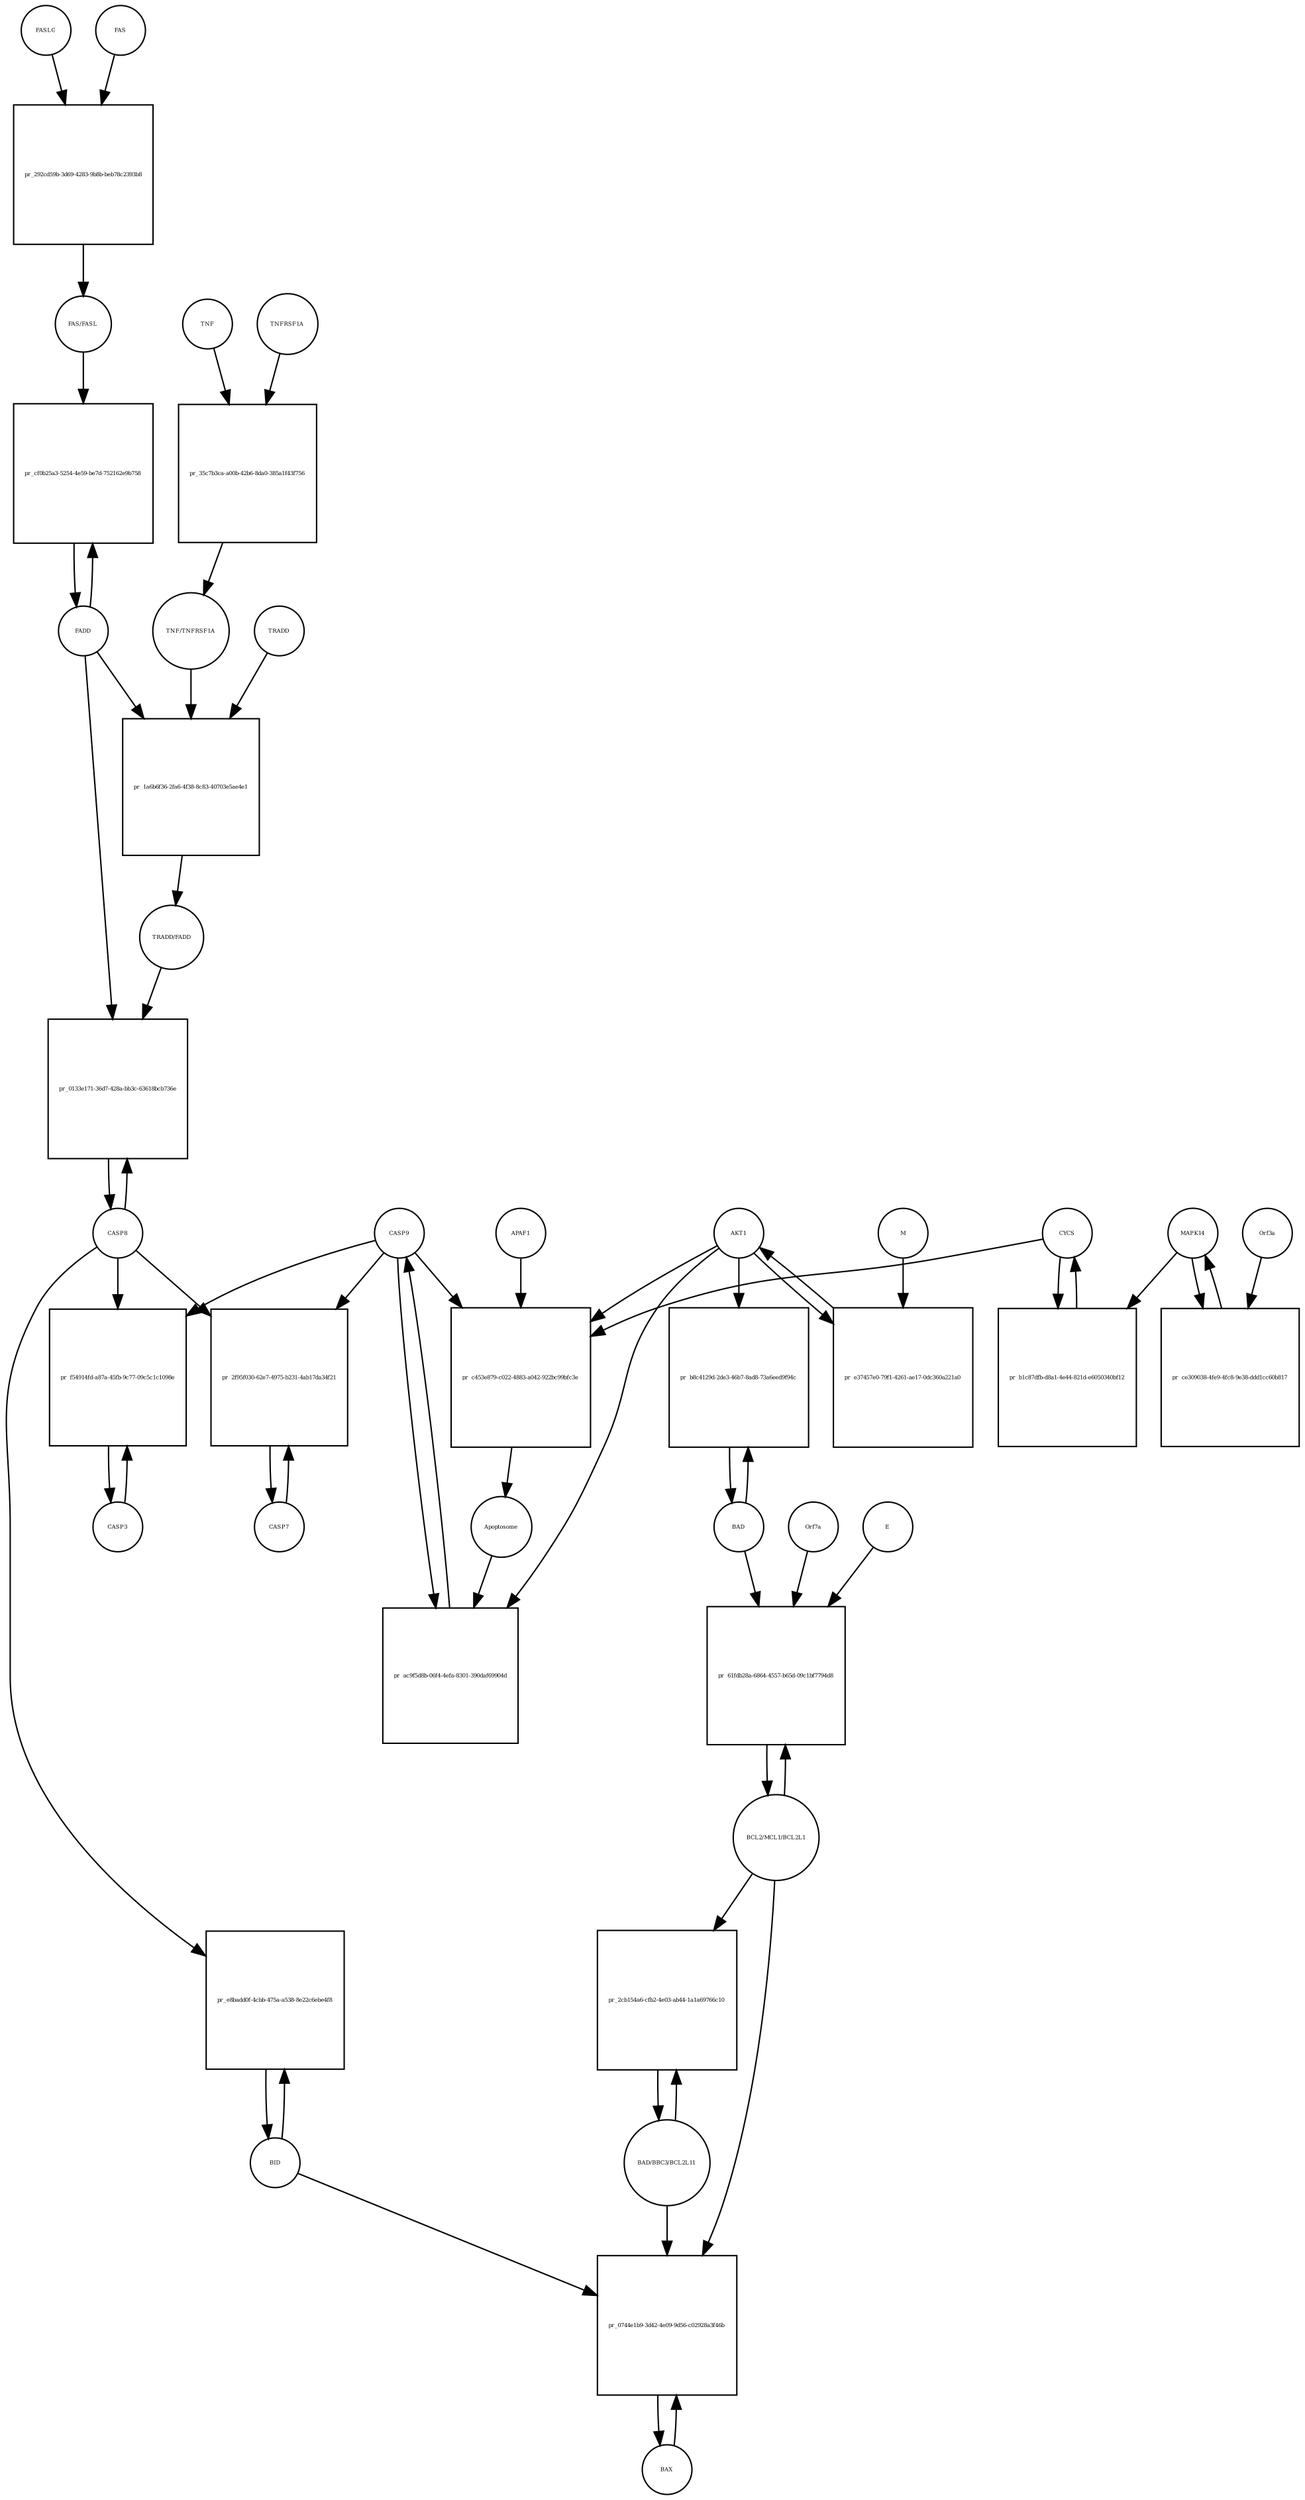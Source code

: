 strict digraph  {
FASLG [annotation="", bipartite=0, cls=macromolecule, fontsize=4, label=FASLG, shape=circle];
"pr_292cd59b-3d69-4283-9b8b-beb78c2393b8" [annotation="", bipartite=1, cls=process, fontsize=4, label="pr_292cd59b-3d69-4283-9b8b-beb78c2393b8", shape=square];
FAS [annotation="", bipartite=0, cls=macromolecule, fontsize=4, label=FAS, shape=circle];
"FAS/FASL" [annotation="", bipartite=0, cls=complex, fontsize=4, label="FAS/FASL", shape=circle];
FADD [annotation="", bipartite=0, cls=macromolecule, fontsize=4, label=FADD, shape=circle];
"pr_cf0b25a3-5254-4e59-be7d-752162e9b758" [annotation="", bipartite=1, cls=process, fontsize=4, label="pr_cf0b25a3-5254-4e59-be7d-752162e9b758", shape=square];
CASP8 [annotation="", bipartite=0, cls=macromolecule, fontsize=4, label=CASP8, shape=circle];
"pr_0133e171-36d7-428a-bb3c-63618bcb736e" [annotation="", bipartite=1, cls=process, fontsize=4, label="pr_0133e171-36d7-428a-bb3c-63618bcb736e", shape=square];
"TRADD/FADD" [annotation="", bipartite=0, cls=complex, fontsize=4, label="TRADD/FADD", shape=circle];
CASP3 [annotation="", bipartite=0, cls=macromolecule, fontsize=4, label=CASP3, shape=circle];
"pr_f54914fd-a87a-45fb-9c77-09c5c1c1098e" [annotation="", bipartite=1, cls=process, fontsize=4, label="pr_f54914fd-a87a-45fb-9c77-09c5c1c1098e", shape=square];
CASP9 [annotation="", bipartite=0, cls=macromolecule, fontsize=4, label=CASP9, shape=circle];
"pr_ac9f5d8b-06f4-4efa-8301-390daf69904d" [annotation="", bipartite=1, cls=process, fontsize=4, label="pr_ac9f5d8b-06f4-4efa-8301-390daf69904d", shape=square];
Apoptosome [annotation="", bipartite=0, cls=complex, fontsize=4, label=Apoptosome, shape=circle];
AKT1 [annotation="", bipartite=0, cls=macromolecule, fontsize=4, label=AKT1, shape=circle];
BID [annotation="", bipartite=0, cls=macromolecule, fontsize=4, label=BID, shape=circle];
"pr_e8badd0f-4cbb-475a-a538-8e22c6ebe4f8" [annotation="", bipartite=1, cls=process, fontsize=4, label="pr_e8badd0f-4cbb-475a-a538-8e22c6ebe4f8", shape=square];
BAX [annotation="", bipartite=0, cls=macromolecule, fontsize=4, label=BAX, shape=circle];
"pr_0744e1b9-3d42-4e09-9d56-c02928a3f46b" [annotation="", bipartite=1, cls=process, fontsize=4, label="pr_0744e1b9-3d42-4e09-9d56-c02928a3f46b", shape=square];
"BAD/BBC3/BCL2L11" [annotation="", bipartite=0, cls=complex, fontsize=4, label="BAD/BBC3/BCL2L11", shape=circle];
"BCL2/MCL1/BCL2L1" [annotation="", bipartite=0, cls=complex, fontsize=4, label="BCL2/MCL1/BCL2L1", shape=circle];
CYCS [annotation="", bipartite=0, cls=macromolecule, fontsize=4, label=CYCS, shape=circle];
"pr_b1c87dfb-d8a1-4e44-821d-e6050340bf12" [annotation="", bipartite=1, cls=process, fontsize=4, label="pr_b1c87dfb-d8a1-4e44-821d-e6050340bf12", shape=square];
MAPK14 [annotation="", bipartite=0, cls=macromolecule, fontsize=4, label=MAPK14, shape=circle];
CASP7 [annotation="", bipartite=0, cls=macromolecule, fontsize=4, label=CASP7, shape=circle];
"pr_2f95f030-62e7-4975-b231-4ab17da34f21" [annotation="", bipartite=1, cls=process, fontsize=4, label="pr_2f95f030-62e7-4975-b231-4ab17da34f21", shape=square];
"pr_e37457e0-79f1-4261-ae17-0dc360a221a0" [annotation="", bipartite=1, cls=process, fontsize=4, label="pr_e37457e0-79f1-4261-ae17-0dc360a221a0", shape=square];
M [annotation=urn_miriam_ncbiprotein_APO40582, bipartite=0, cls=macromolecule, fontsize=4, label=M, shape=circle];
"pr_1a6b6f36-2fa6-4f38-8c83-40703e5ae4e1" [annotation="", bipartite=1, cls=process, fontsize=4, label="pr_1a6b6f36-2fa6-4f38-8c83-40703e5ae4e1", shape=square];
TRADD [annotation="", bipartite=0, cls=macromolecule, fontsize=4, label=TRADD, shape=circle];
"TNF/TNFRSF1A" [annotation="", bipartite=0, cls=complex, fontsize=4, label="TNF/TNFRSF1A", shape=circle];
"pr_ce309038-4fe9-4fc8-9e38-ddd1cc60b817" [annotation="", bipartite=1, cls=process, fontsize=4, label="pr_ce309038-4fe9-4fc8-9e38-ddd1cc60b817", shape=square];
Orf3a [annotation="", bipartite=0, cls=macromolecule, fontsize=4, label=Orf3a, shape=circle];
"pr_2cb154a6-cfb2-4e03-ab44-1a1a69766c10" [annotation="", bipartite=1, cls=process, fontsize=4, label="pr_2cb154a6-cfb2-4e03-ab44-1a1a69766c10", shape=square];
"pr_61fdb28a-6864-4557-b65d-09c1bf7794d8" [annotation="", bipartite=1, cls=process, fontsize=4, label="pr_61fdb28a-6864-4557-b65d-09c1bf7794d8", shape=square];
Orf7a [annotation="", bipartite=0, cls=macromolecule, fontsize=4, label=Orf7a, shape=circle];
E [annotation="", bipartite=0, cls=macromolecule, fontsize=4, label=E, shape=circle];
BAD [annotation="", bipartite=0, cls=macromolecule, fontsize=4, label=BAD, shape=circle];
TNFRSF1A [annotation="", bipartite=0, cls=macromolecule, fontsize=4, label=TNFRSF1A, shape=circle];
"pr_35c7b3ca-a00b-42b6-8da0-385a1f43f756" [annotation="", bipartite=1, cls=process, fontsize=4, label="pr_35c7b3ca-a00b-42b6-8da0-385a1f43f756", shape=square];
TNF [annotation="", bipartite=0, cls=macromolecule, fontsize=4, label=TNF, shape=circle];
"pr_c453e879-c022-4883-a042-922bc99bfc3e" [annotation="", bipartite=1, cls=process, fontsize=4, label="pr_c453e879-c022-4883-a042-922bc99bfc3e", shape=square];
APAF1 [annotation="", bipartite=0, cls=macromolecule, fontsize=4, label=APAF1, shape=circle];
"pr_b8c4129d-2de3-46b7-8ad8-73a6eed9f94c" [annotation="", bipartite=1, cls=process, fontsize=4, label="pr_b8c4129d-2de3-46b7-8ad8-73a6eed9f94c", shape=square];
FASLG -> "pr_292cd59b-3d69-4283-9b8b-beb78c2393b8"  [annotation="", interaction_type=consumption];
"pr_292cd59b-3d69-4283-9b8b-beb78c2393b8" -> "FAS/FASL"  [annotation="", interaction_type=production];
FAS -> "pr_292cd59b-3d69-4283-9b8b-beb78c2393b8"  [annotation="", interaction_type=consumption];
"FAS/FASL" -> "pr_cf0b25a3-5254-4e59-be7d-752162e9b758"  [annotation="urn_miriam_kegg.pathway_hsa04210|urn_miriam_pubmed_31226023", interaction_type=catalysis];
FADD -> "pr_cf0b25a3-5254-4e59-be7d-752162e9b758"  [annotation="", interaction_type=consumption];
FADD -> "pr_0133e171-36d7-428a-bb3c-63618bcb736e"  [annotation="urn_miriam_kegg.pathway_hsa04210|urn_miriam_pubmed_31226023", interaction_type=catalysis];
FADD -> "pr_1a6b6f36-2fa6-4f38-8c83-40703e5ae4e1"  [annotation="", interaction_type=consumption];
"pr_cf0b25a3-5254-4e59-be7d-752162e9b758" -> FADD  [annotation="", interaction_type=production];
CASP8 -> "pr_0133e171-36d7-428a-bb3c-63618bcb736e"  [annotation="", interaction_type=consumption];
CASP8 -> "pr_f54914fd-a87a-45fb-9c77-09c5c1c1098e"  [annotation="urn_miriam_kegg.pathway_hsa04210|urn_miriam_pubmed_31226023", interaction_type=catalysis];
CASP8 -> "pr_e8badd0f-4cbb-475a-a538-8e22c6ebe4f8"  [annotation="urn_miriam_kegg.pathway_hsa04210|urn_miriam_pubmed_31226023", interaction_type=catalysis];
CASP8 -> "pr_2f95f030-62e7-4975-b231-4ab17da34f21"  [annotation="urn_miriam_kegg.pathway_hsa04210|urn_miriam_pubmed_31226023", interaction_type=catalysis];
"pr_0133e171-36d7-428a-bb3c-63618bcb736e" -> CASP8  [annotation="", interaction_type=production];
"TRADD/FADD" -> "pr_0133e171-36d7-428a-bb3c-63618bcb736e"  [annotation="urn_miriam_kegg.pathway_hsa04210|urn_miriam_pubmed_31226023", interaction_type=catalysis];
CASP3 -> "pr_f54914fd-a87a-45fb-9c77-09c5c1c1098e"  [annotation="", interaction_type=consumption];
"pr_f54914fd-a87a-45fb-9c77-09c5c1c1098e" -> CASP3  [annotation="", interaction_type=production];
CASP9 -> "pr_f54914fd-a87a-45fb-9c77-09c5c1c1098e"  [annotation="urn_miriam_kegg.pathway_hsa04210|urn_miriam_pubmed_31226023", interaction_type=catalysis];
CASP9 -> "pr_ac9f5d8b-06f4-4efa-8301-390daf69904d"  [annotation="", interaction_type=consumption];
CASP9 -> "pr_2f95f030-62e7-4975-b231-4ab17da34f21"  [annotation="urn_miriam_kegg.pathway_hsa04210|urn_miriam_pubmed_31226023", interaction_type=catalysis];
CASP9 -> "pr_c453e879-c022-4883-a042-922bc99bfc3e"  [annotation="", interaction_type=consumption];
"pr_ac9f5d8b-06f4-4efa-8301-390daf69904d" -> CASP9  [annotation="", interaction_type=production];
Apoptosome -> "pr_ac9f5d8b-06f4-4efa-8301-390daf69904d"  [annotation="urn_miriam_kegg.pathway_hsa04210|urn_miriam_pubmed_31226023", interaction_type=catalysis];
AKT1 -> "pr_ac9f5d8b-06f4-4efa-8301-390daf69904d"  [annotation="urn_miriam_kegg.pathway_hsa04210|urn_miriam_pubmed_31226023", interaction_type=inhibition];
AKT1 -> "pr_e37457e0-79f1-4261-ae17-0dc360a221a0"  [annotation="", interaction_type=consumption];
AKT1 -> "pr_c453e879-c022-4883-a042-922bc99bfc3e"  [annotation="urn_miriam_pubmed_31226023|urn_miriam_kegg.pathway_hsa04210", interaction_type=inhibition];
AKT1 -> "pr_b8c4129d-2de3-46b7-8ad8-73a6eed9f94c"  [annotation="urn_miriam_pubmed_15694340|urn_miriam_kegg.pathway_hsa04210", interaction_type=inhibition];
BID -> "pr_e8badd0f-4cbb-475a-a538-8e22c6ebe4f8"  [annotation="", interaction_type=consumption];
BID -> "pr_0744e1b9-3d42-4e09-9d56-c02928a3f46b"  [annotation="urn_miriam_pubmed_31226023|urn_miriam_kegg.pathway_hsa04210", interaction_type=catalysis];
"pr_e8badd0f-4cbb-475a-a538-8e22c6ebe4f8" -> BID  [annotation="", interaction_type=production];
BAX -> "pr_0744e1b9-3d42-4e09-9d56-c02928a3f46b"  [annotation="", interaction_type=consumption];
"pr_0744e1b9-3d42-4e09-9d56-c02928a3f46b" -> BAX  [annotation="", interaction_type=production];
"BAD/BBC3/BCL2L11" -> "pr_0744e1b9-3d42-4e09-9d56-c02928a3f46b"  [annotation="urn_miriam_pubmed_31226023|urn_miriam_kegg.pathway_hsa04210", interaction_type=catalysis];
"BAD/BBC3/BCL2L11" -> "pr_2cb154a6-cfb2-4e03-ab44-1a1a69766c10"  [annotation="", interaction_type=consumption];
"BCL2/MCL1/BCL2L1" -> "pr_0744e1b9-3d42-4e09-9d56-c02928a3f46b"  [annotation="urn_miriam_pubmed_31226023|urn_miriam_kegg.pathway_hsa04210", interaction_type=inhibition];
"BCL2/MCL1/BCL2L1" -> "pr_2cb154a6-cfb2-4e03-ab44-1a1a69766c10"  [annotation=urn_miriam_pubmed_31226023, interaction_type=inhibition];
"BCL2/MCL1/BCL2L1" -> "pr_61fdb28a-6864-4557-b65d-09c1bf7794d8"  [annotation="", interaction_type=consumption];
CYCS -> "pr_b1c87dfb-d8a1-4e44-821d-e6050340bf12"  [annotation="", interaction_type=consumption];
CYCS -> "pr_c453e879-c022-4883-a042-922bc99bfc3e"  [annotation="", interaction_type=consumption];
"pr_b1c87dfb-d8a1-4e44-821d-e6050340bf12" -> CYCS  [annotation="", interaction_type=production];
MAPK14 -> "pr_b1c87dfb-d8a1-4e44-821d-e6050340bf12"  [annotation="urn_miriam_kegg.pathway_hsa04210|urn_miriam_pubmed_31226023", interaction_type=catalysis];
MAPK14 -> "pr_ce309038-4fe9-4fc8-9e38-ddd1cc60b817"  [annotation="", interaction_type=consumption];
CASP7 -> "pr_2f95f030-62e7-4975-b231-4ab17da34f21"  [annotation="", interaction_type=consumption];
"pr_2f95f030-62e7-4975-b231-4ab17da34f21" -> CASP7  [annotation="", interaction_type=production];
"pr_e37457e0-79f1-4261-ae17-0dc360a221a0" -> AKT1  [annotation="", interaction_type=production];
M -> "pr_e37457e0-79f1-4261-ae17-0dc360a221a0"  [annotation="urn_miriam_pubmed_31226023|urn_miriam_taxonomy_227984", interaction_type=inhibition];
"pr_1a6b6f36-2fa6-4f38-8c83-40703e5ae4e1" -> "TRADD/FADD"  [annotation="", interaction_type=production];
TRADD -> "pr_1a6b6f36-2fa6-4f38-8c83-40703e5ae4e1"  [annotation="", interaction_type=consumption];
"TNF/TNFRSF1A" -> "pr_1a6b6f36-2fa6-4f38-8c83-40703e5ae4e1"  [annotation="urn_miriam_kegg.pathway_hsa04210", interaction_type=catalysis];
"pr_ce309038-4fe9-4fc8-9e38-ddd1cc60b817" -> MAPK14  [annotation="", interaction_type=production];
Orf3a -> "pr_ce309038-4fe9-4fc8-9e38-ddd1cc60b817"  [annotation="urn_miriam_pubmed_31226023|urn_miriam_taxonomy_227984", interaction_type=catalysis];
"pr_2cb154a6-cfb2-4e03-ab44-1a1a69766c10" -> "BAD/BBC3/BCL2L11"  [annotation="", interaction_type=production];
"pr_61fdb28a-6864-4557-b65d-09c1bf7794d8" -> "BCL2/MCL1/BCL2L1"  [annotation="", interaction_type=production];
Orf7a -> "pr_61fdb28a-6864-4557-b65d-09c1bf7794d8"  [annotation="urn_miriam_pubmed_15694340|urn_miriam_kegg.pathway_hsa04210|urn_miriam_taxonomy_227984", interaction_type=inhibition];
E -> "pr_61fdb28a-6864-4557-b65d-09c1bf7794d8"  [annotation="urn_miriam_pubmed_15694340|urn_miriam_kegg.pathway_hsa04210|urn_miriam_taxonomy_227984", interaction_type=inhibition];
BAD -> "pr_61fdb28a-6864-4557-b65d-09c1bf7794d8"  [annotation="urn_miriam_pubmed_15694340|urn_miriam_kegg.pathway_hsa04210|urn_miriam_taxonomy_227984", interaction_type=inhibition];
BAD -> "pr_b8c4129d-2de3-46b7-8ad8-73a6eed9f94c"  [annotation="", interaction_type=consumption];
TNFRSF1A -> "pr_35c7b3ca-a00b-42b6-8da0-385a1f43f756"  [annotation="", interaction_type=consumption];
"pr_35c7b3ca-a00b-42b6-8da0-385a1f43f756" -> "TNF/TNFRSF1A"  [annotation="", interaction_type=production];
TNF -> "pr_35c7b3ca-a00b-42b6-8da0-385a1f43f756"  [annotation="", interaction_type=consumption];
"pr_c453e879-c022-4883-a042-922bc99bfc3e" -> Apoptosome  [annotation="", interaction_type=production];
APAF1 -> "pr_c453e879-c022-4883-a042-922bc99bfc3e"  [annotation="", interaction_type=consumption];
"pr_b8c4129d-2de3-46b7-8ad8-73a6eed9f94c" -> BAD  [annotation="", interaction_type=production];
}
